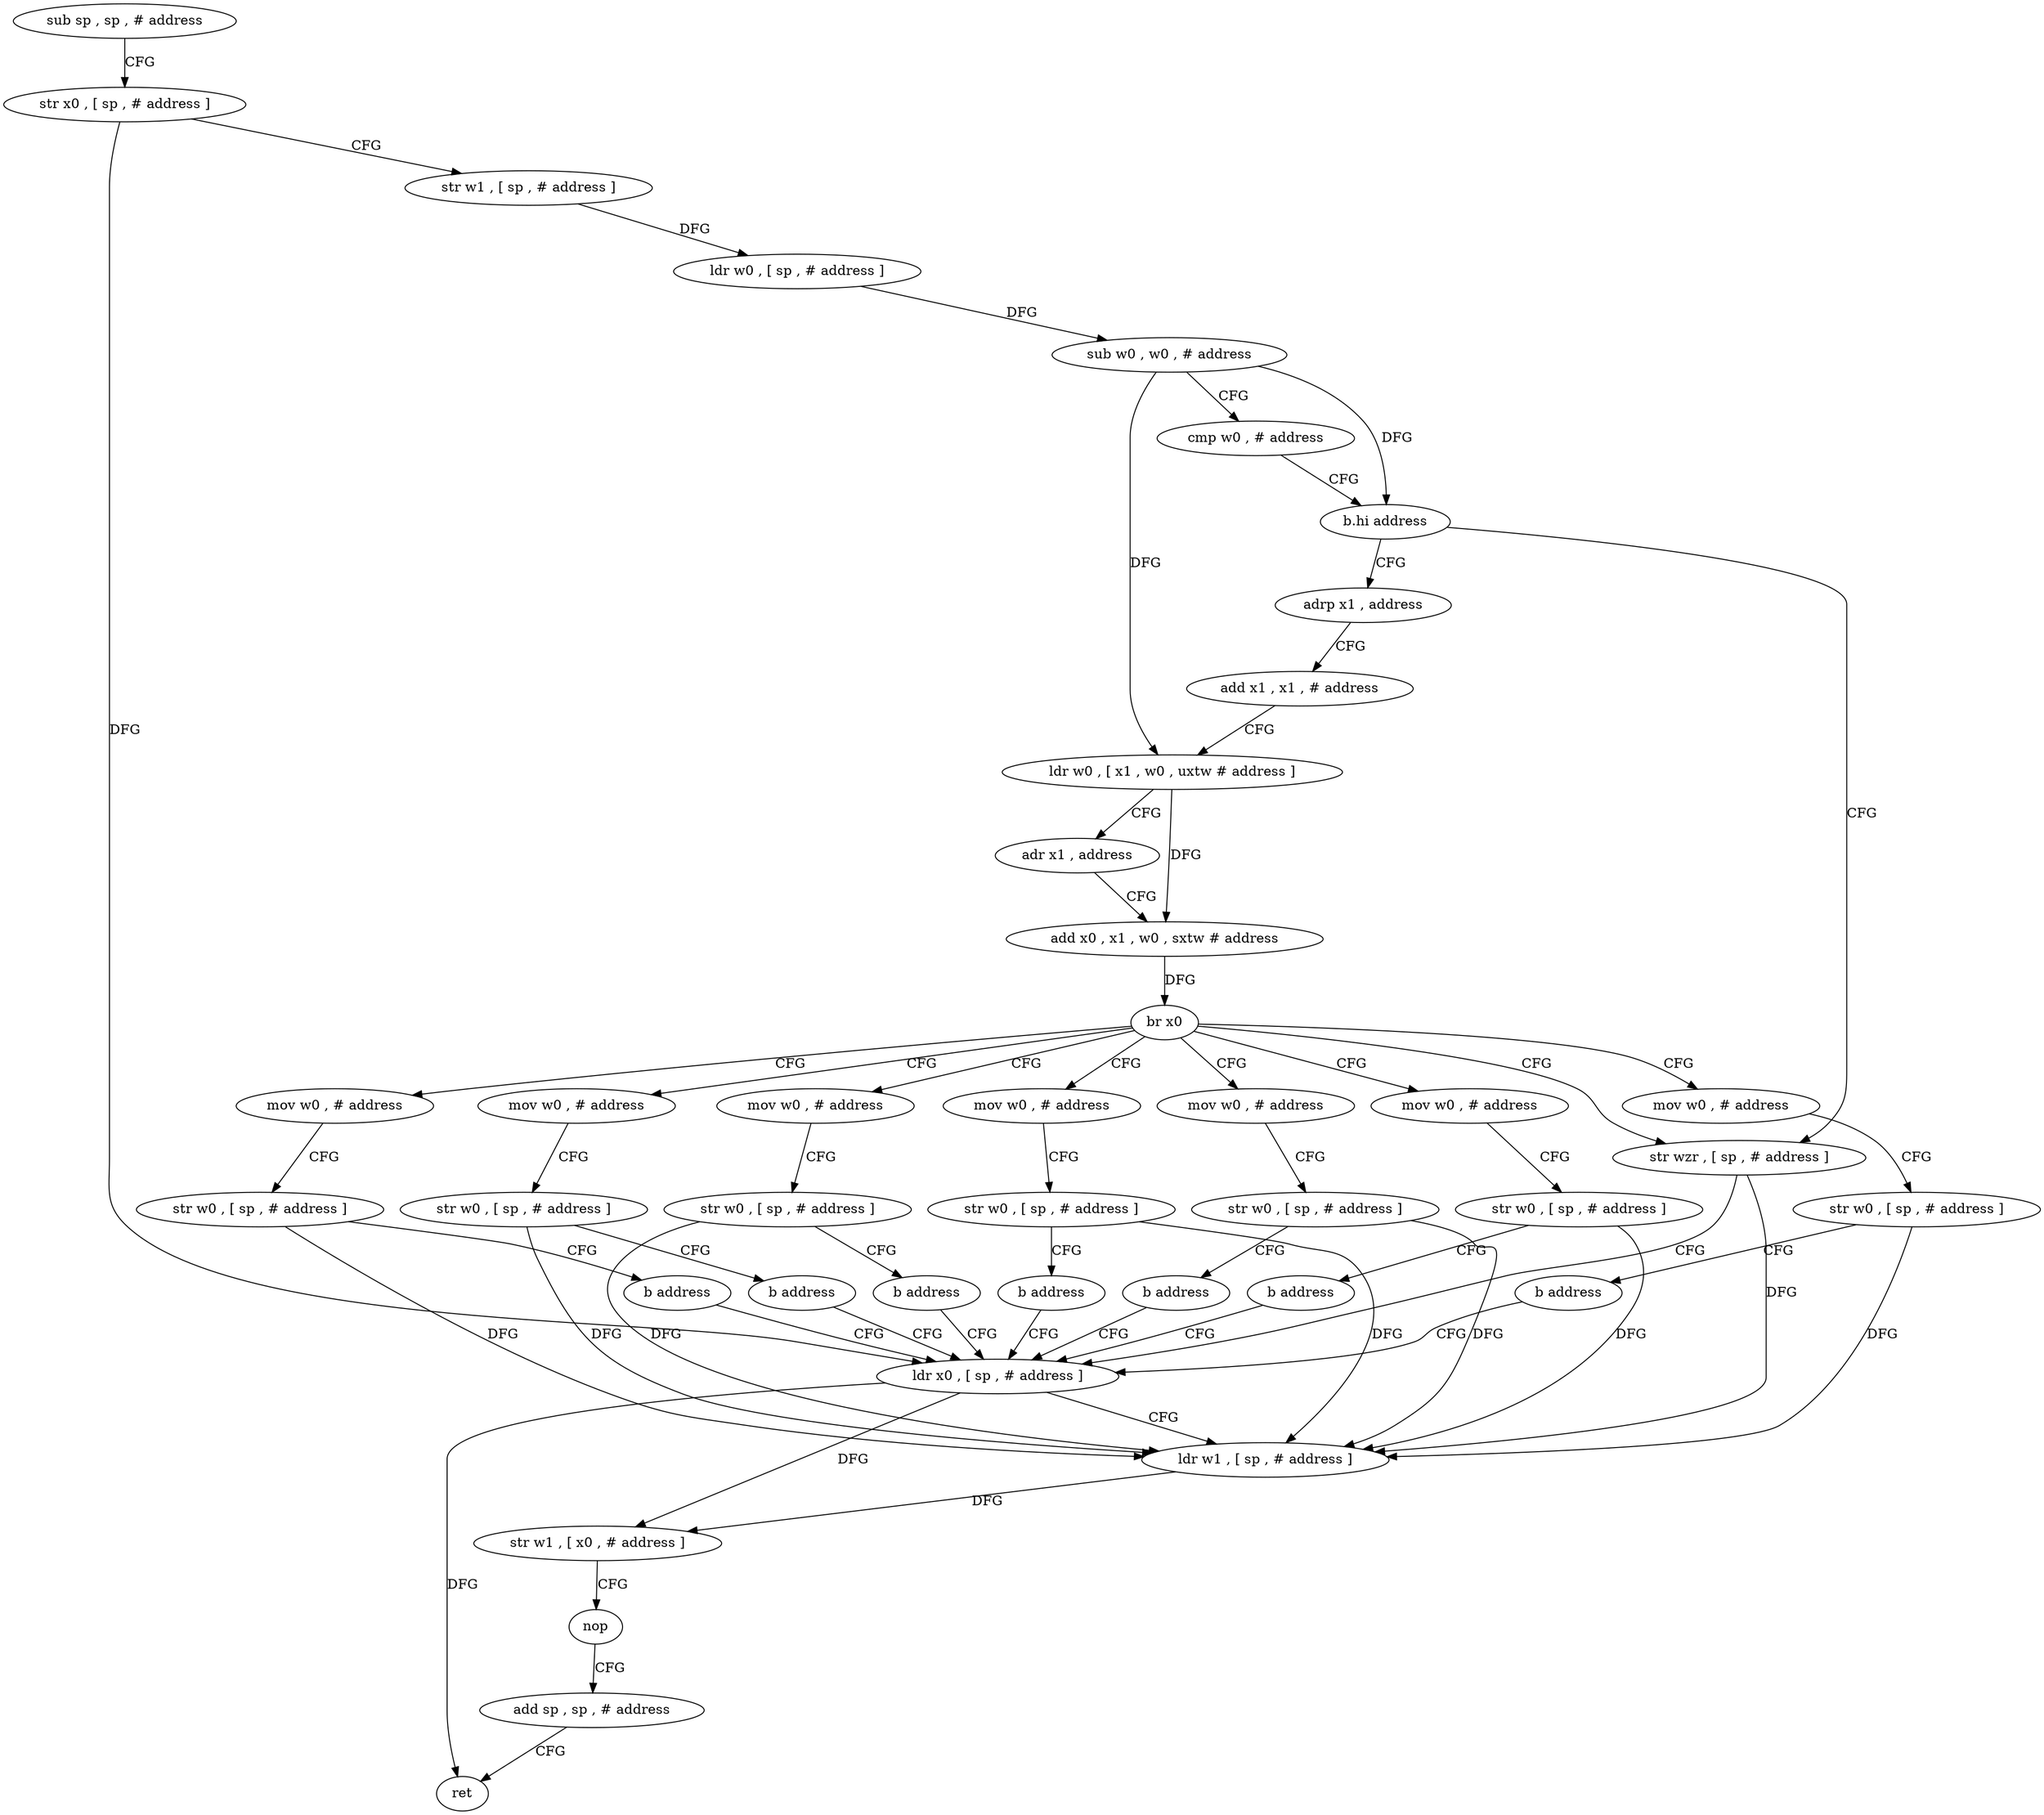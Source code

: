 digraph "func" {
"4310504" [label = "sub sp , sp , # address" ]
"4310508" [label = "str x0 , [ sp , # address ]" ]
"4310512" [label = "str w1 , [ sp , # address ]" ]
"4310516" [label = "ldr w0 , [ sp , # address ]" ]
"4310520" [label = "sub w0 , w0 , # address" ]
"4310524" [label = "cmp w0 , # address" ]
"4310528" [label = "b.hi address" ]
"4310640" [label = "str wzr , [ sp , # address ]" ]
"4310532" [label = "adrp x1 , address" ]
"4310644" [label = "ldr x0 , [ sp , # address ]" ]
"4310536" [label = "add x1 , x1 , # address" ]
"4310540" [label = "ldr w0 , [ x1 , w0 , uxtw # address ]" ]
"4310544" [label = "adr x1 , address" ]
"4310548" [label = "add x0 , x1 , w0 , sxtw # address" ]
"4310552" [label = "br x0" ]
"4310556" [label = "mov w0 , # address" ]
"4310568" [label = "mov w0 , # address" ]
"4310580" [label = "mov w0 , # address" ]
"4310592" [label = "mov w0 , # address" ]
"4310604" [label = "mov w0 , # address" ]
"4310616" [label = "mov w0 , # address" ]
"4310628" [label = "mov w0 , # address" ]
"4310560" [label = "str w0 , [ sp , # address ]" ]
"4310564" [label = "b address" ]
"4310572" [label = "str w0 , [ sp , # address ]" ]
"4310576" [label = "b address" ]
"4310584" [label = "str w0 , [ sp , # address ]" ]
"4310588" [label = "b address" ]
"4310596" [label = "str w0 , [ sp , # address ]" ]
"4310600" [label = "b address" ]
"4310608" [label = "str w0 , [ sp , # address ]" ]
"4310612" [label = "b address" ]
"4310620" [label = "str w0 , [ sp , # address ]" ]
"4310624" [label = "b address" ]
"4310632" [label = "str w0 , [ sp , # address ]" ]
"4310636" [label = "b address" ]
"4310648" [label = "ldr w1 , [ sp , # address ]" ]
"4310652" [label = "str w1 , [ x0 , # address ]" ]
"4310656" [label = "nop" ]
"4310660" [label = "add sp , sp , # address" ]
"4310664" [label = "ret" ]
"4310504" -> "4310508" [ label = "CFG" ]
"4310508" -> "4310512" [ label = "CFG" ]
"4310508" -> "4310644" [ label = "DFG" ]
"4310512" -> "4310516" [ label = "DFG" ]
"4310516" -> "4310520" [ label = "DFG" ]
"4310520" -> "4310524" [ label = "CFG" ]
"4310520" -> "4310528" [ label = "DFG" ]
"4310520" -> "4310540" [ label = "DFG" ]
"4310524" -> "4310528" [ label = "CFG" ]
"4310528" -> "4310640" [ label = "CFG" ]
"4310528" -> "4310532" [ label = "CFG" ]
"4310640" -> "4310644" [ label = "CFG" ]
"4310640" -> "4310648" [ label = "DFG" ]
"4310532" -> "4310536" [ label = "CFG" ]
"4310644" -> "4310648" [ label = "CFG" ]
"4310644" -> "4310652" [ label = "DFG" ]
"4310644" -> "4310664" [ label = "DFG" ]
"4310536" -> "4310540" [ label = "CFG" ]
"4310540" -> "4310544" [ label = "CFG" ]
"4310540" -> "4310548" [ label = "DFG" ]
"4310544" -> "4310548" [ label = "CFG" ]
"4310548" -> "4310552" [ label = "DFG" ]
"4310552" -> "4310556" [ label = "CFG" ]
"4310552" -> "4310568" [ label = "CFG" ]
"4310552" -> "4310580" [ label = "CFG" ]
"4310552" -> "4310592" [ label = "CFG" ]
"4310552" -> "4310604" [ label = "CFG" ]
"4310552" -> "4310616" [ label = "CFG" ]
"4310552" -> "4310628" [ label = "CFG" ]
"4310552" -> "4310640" [ label = "CFG" ]
"4310556" -> "4310560" [ label = "CFG" ]
"4310568" -> "4310572" [ label = "CFG" ]
"4310580" -> "4310584" [ label = "CFG" ]
"4310592" -> "4310596" [ label = "CFG" ]
"4310604" -> "4310608" [ label = "CFG" ]
"4310616" -> "4310620" [ label = "CFG" ]
"4310628" -> "4310632" [ label = "CFG" ]
"4310560" -> "4310564" [ label = "CFG" ]
"4310560" -> "4310648" [ label = "DFG" ]
"4310564" -> "4310644" [ label = "CFG" ]
"4310572" -> "4310576" [ label = "CFG" ]
"4310572" -> "4310648" [ label = "DFG" ]
"4310576" -> "4310644" [ label = "CFG" ]
"4310584" -> "4310588" [ label = "CFG" ]
"4310584" -> "4310648" [ label = "DFG" ]
"4310588" -> "4310644" [ label = "CFG" ]
"4310596" -> "4310600" [ label = "CFG" ]
"4310596" -> "4310648" [ label = "DFG" ]
"4310600" -> "4310644" [ label = "CFG" ]
"4310608" -> "4310612" [ label = "CFG" ]
"4310608" -> "4310648" [ label = "DFG" ]
"4310612" -> "4310644" [ label = "CFG" ]
"4310620" -> "4310624" [ label = "CFG" ]
"4310620" -> "4310648" [ label = "DFG" ]
"4310624" -> "4310644" [ label = "CFG" ]
"4310632" -> "4310636" [ label = "CFG" ]
"4310632" -> "4310648" [ label = "DFG" ]
"4310636" -> "4310644" [ label = "CFG" ]
"4310648" -> "4310652" [ label = "DFG" ]
"4310652" -> "4310656" [ label = "CFG" ]
"4310656" -> "4310660" [ label = "CFG" ]
"4310660" -> "4310664" [ label = "CFG" ]
}
